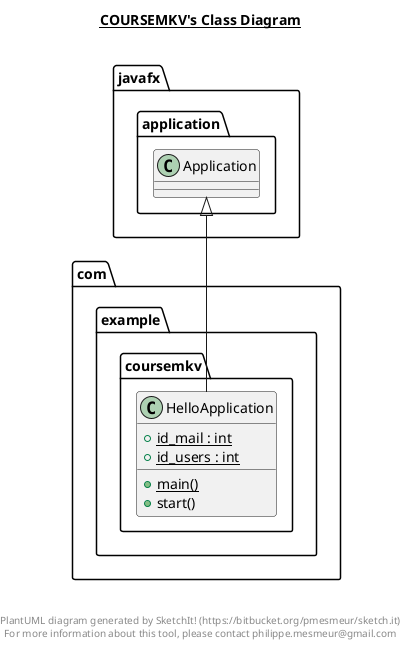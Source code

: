 @startuml

title __COURSEMKV's Class Diagram__\n


      class com.example.coursemkv.HelloApplication {
          {static} + id_mail : int
          {static} + id_users : int
          {static} + main()
          + start()
      }

  

  com.example.coursemkv.HelloApplication -up-|> javafx.application.Application


right footer


PlantUML diagram generated by SketchIt! (https://bitbucket.org/pmesmeur/sketch.it)
For more information about this tool, please contact philippe.mesmeur@gmail.com
endfooter

@enduml
